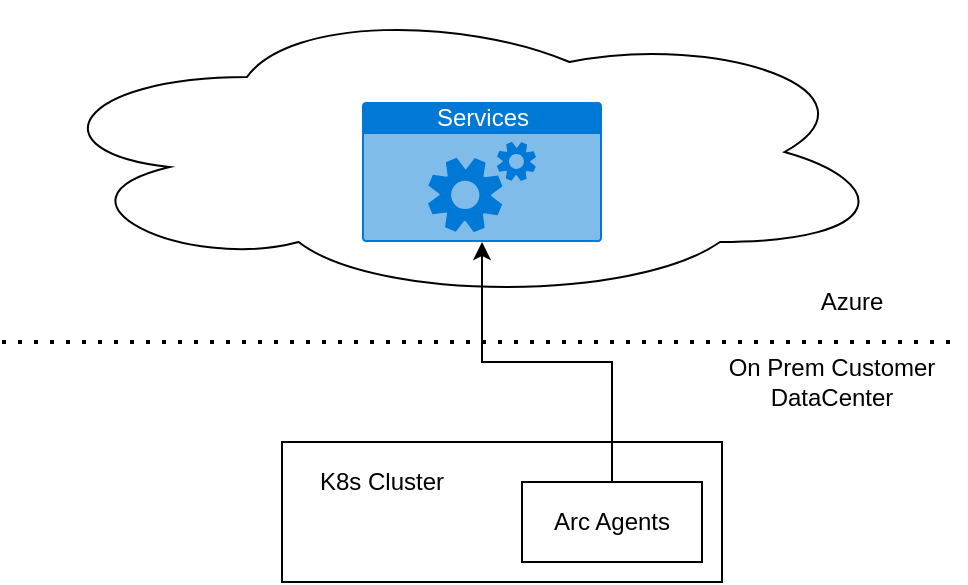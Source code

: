 <mxfile version="15.1.4" type="github">
  <diagram id="vM_S7epnA4ZEpF3fAAMF" name="Page-1">
    <mxGraphModel dx="929" dy="569" grid="1" gridSize="10" guides="1" tooltips="1" connect="1" arrows="1" fold="1" page="1" pageScale="1" pageWidth="850" pageHeight="1100" math="0" shadow="0">
      <root>
        <mxCell id="0" />
        <mxCell id="1" parent="0" />
        <mxCell id="icdGh5UK9BnnpI5lPqFg-1" value="" style="endArrow=none;dashed=1;html=1;dashPattern=1 3;strokeWidth=2;" edge="1" parent="1">
          <mxGeometry width="50" height="50" relative="1" as="geometry">
            <mxPoint x="80" y="270" as="sourcePoint" />
            <mxPoint x="560" y="270" as="targetPoint" />
          </mxGeometry>
        </mxCell>
        <mxCell id="icdGh5UK9BnnpI5lPqFg-3" value="" style="ellipse;shape=cloud;whiteSpace=wrap;html=1;" vertex="1" parent="1">
          <mxGeometry x="95" y="100" width="430" height="150" as="geometry" />
        </mxCell>
        <mxCell id="icdGh5UK9BnnpI5lPqFg-5" value="On Prem Customer DataCenter" style="text;html=1;strokeColor=none;fillColor=none;align=center;verticalAlign=middle;whiteSpace=wrap;rounded=0;" vertex="1" parent="1">
          <mxGeometry x="430" y="280" width="130" height="20" as="geometry" />
        </mxCell>
        <mxCell id="icdGh5UK9BnnpI5lPqFg-6" value="Azure" style="text;html=1;strokeColor=none;fillColor=none;align=center;verticalAlign=middle;whiteSpace=wrap;rounded=0;" vertex="1" parent="1">
          <mxGeometry x="460" y="240" width="90" height="20" as="geometry" />
        </mxCell>
        <mxCell id="icdGh5UK9BnnpI5lPqFg-7" value="Services" style="html=1;strokeColor=none;fillColor=#0079D6;labelPosition=center;verticalLabelPosition=middle;verticalAlign=top;align=center;fontSize=12;outlineConnect=0;spacingTop=-6;fontColor=#FFFFFF;sketch=0;shape=mxgraph.sitemap.services;" vertex="1" parent="1">
          <mxGeometry x="260" y="150" width="120" height="70" as="geometry" />
        </mxCell>
        <mxCell id="icdGh5UK9BnnpI5lPqFg-8" value="" style="rounded=0;whiteSpace=wrap;html=1;" vertex="1" parent="1">
          <mxGeometry x="220" y="320" width="220" height="70" as="geometry" />
        </mxCell>
        <mxCell id="icdGh5UK9BnnpI5lPqFg-12" value="" style="edgeStyle=orthogonalEdgeStyle;rounded=0;orthogonalLoop=1;jettySize=auto;html=1;entryX=0.5;entryY=1;entryDx=0;entryDy=0;entryPerimeter=0;" edge="1" parent="1" source="icdGh5UK9BnnpI5lPqFg-11" target="icdGh5UK9BnnpI5lPqFg-7">
          <mxGeometry relative="1" as="geometry" />
        </mxCell>
        <mxCell id="icdGh5UK9BnnpI5lPqFg-11" value="Arc Agents" style="rounded=0;whiteSpace=wrap;html=1;" vertex="1" parent="1">
          <mxGeometry x="340" y="340" width="90" height="40" as="geometry" />
        </mxCell>
        <mxCell id="icdGh5UK9BnnpI5lPqFg-13" value="K8s Cluster" style="text;html=1;strokeColor=none;fillColor=none;align=center;verticalAlign=middle;whiteSpace=wrap;rounded=0;" vertex="1" parent="1">
          <mxGeometry x="230" y="330" width="80" height="20" as="geometry" />
        </mxCell>
      </root>
    </mxGraphModel>
  </diagram>
</mxfile>
